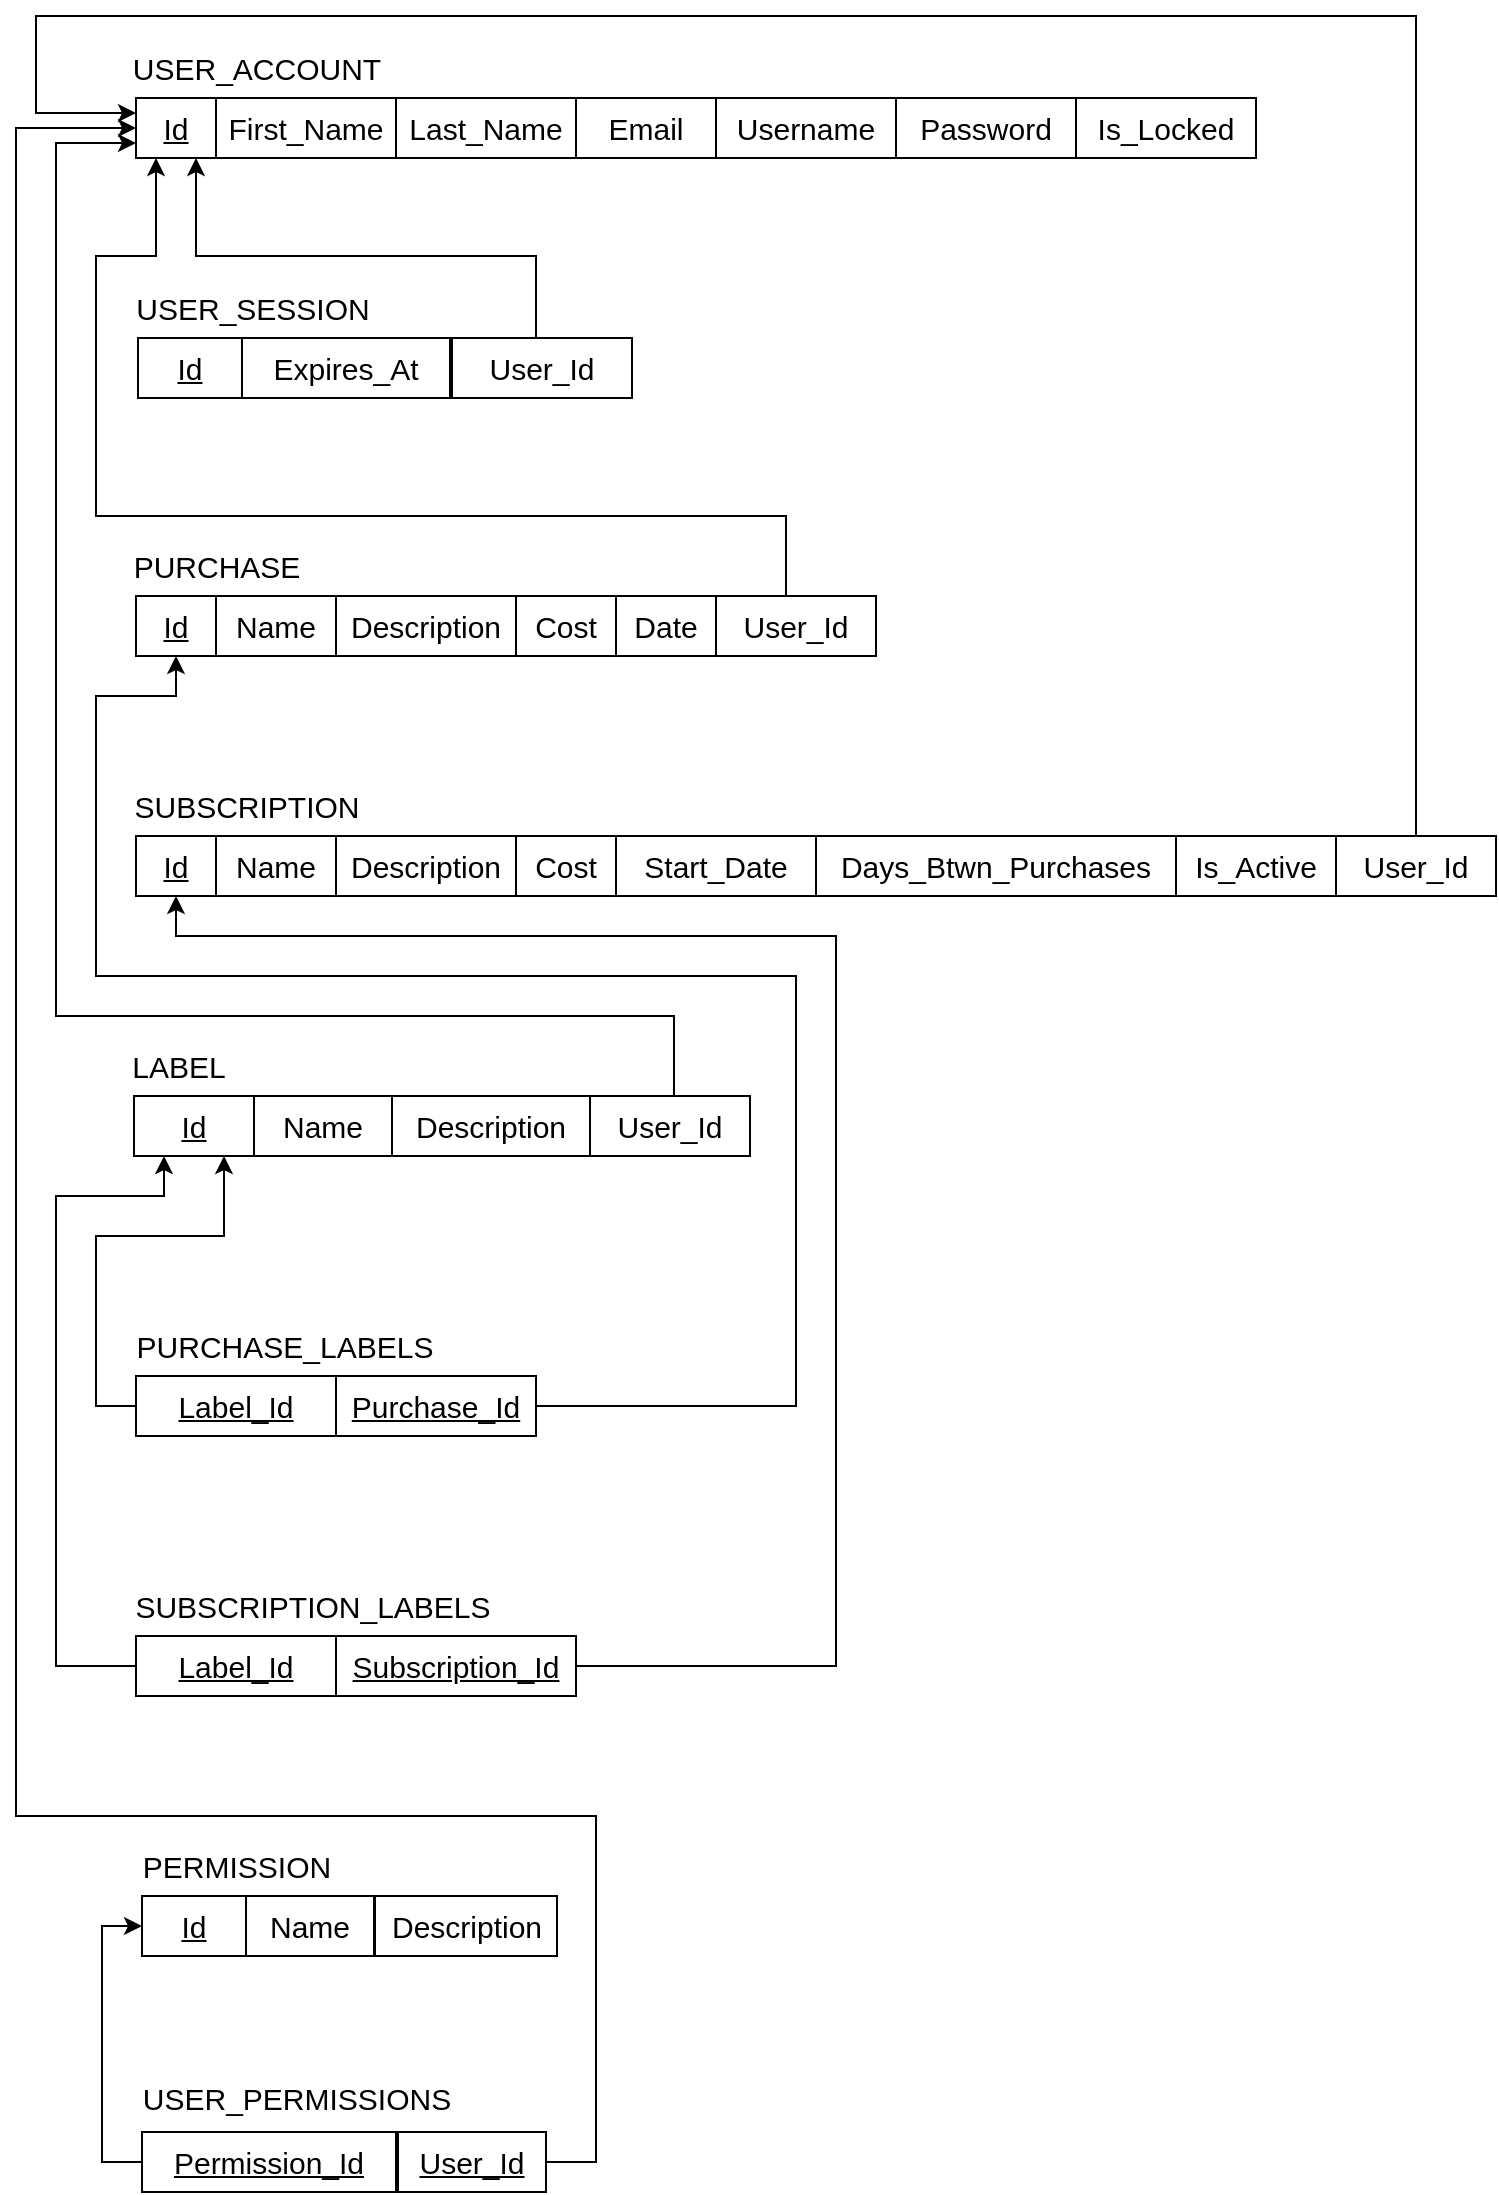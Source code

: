 <mxfile version="24.3.1" type="device">
  <diagram name="Page-1" id="kqHMZfuuE0xXcqHqCBbC">
    <mxGraphModel dx="1364" dy="1859" grid="1" gridSize="10" guides="1" tooltips="1" connect="1" arrows="1" fold="1" page="1" pageScale="1" pageWidth="850" pageHeight="1100" math="0" shadow="0">
      <root>
        <mxCell id="0" />
        <mxCell id="1" parent="0" />
        <mxCell id="nylxycaKdVDgag3TmVcl-1" value="&lt;font style=&quot;font-size: 15px;&quot;&gt;USER_ACCOUNT&lt;/font&gt;" style="text;html=1;align=center;verticalAlign=middle;resizable=0;points=[];autosize=1;strokeColor=none;fillColor=none;" parent="1" vertex="1">
          <mxGeometry x="355" y="1" width="150" height="30" as="geometry" />
        </mxCell>
        <mxCell id="nylxycaKdVDgag3TmVcl-2" value="&lt;font style=&quot;font-size: 15px;&quot;&gt;&lt;u&gt;Id&lt;/u&gt;&lt;/font&gt;" style="rounded=0;whiteSpace=wrap;html=1;" parent="1" vertex="1">
          <mxGeometry x="370" y="31" width="40" height="30" as="geometry" />
        </mxCell>
        <mxCell id="nylxycaKdVDgag3TmVcl-3" value="&lt;font style=&quot;font-size: 15px;&quot;&gt;First_Name&lt;/font&gt;" style="rounded=0;whiteSpace=wrap;html=1;" parent="1" vertex="1">
          <mxGeometry x="410" y="31" width="90" height="30" as="geometry" />
        </mxCell>
        <mxCell id="nylxycaKdVDgag3TmVcl-4" value="&lt;font style=&quot;font-size: 15px;&quot;&gt;Last_Name&lt;/font&gt;" style="rounded=0;whiteSpace=wrap;html=1;" parent="1" vertex="1">
          <mxGeometry x="500" y="31" width="90" height="30" as="geometry" />
        </mxCell>
        <mxCell id="nylxycaKdVDgag3TmVcl-5" value="&lt;font style=&quot;font-size: 15px;&quot;&gt;Username&lt;/font&gt;" style="rounded=0;whiteSpace=wrap;html=1;" parent="1" vertex="1">
          <mxGeometry x="660" y="31" width="90" height="30" as="geometry" />
        </mxCell>
        <mxCell id="nylxycaKdVDgag3TmVcl-6" value="&lt;font style=&quot;font-size: 15px;&quot;&gt;Password&lt;/font&gt;" style="rounded=0;whiteSpace=wrap;html=1;" parent="1" vertex="1">
          <mxGeometry x="750" y="31" width="90" height="30" as="geometry" />
        </mxCell>
        <mxCell id="nylxycaKdVDgag3TmVcl-7" value="&lt;font style=&quot;font-size: 15px;&quot;&gt;PURCHASE&lt;/font&gt;" style="text;html=1;align=center;verticalAlign=middle;resizable=0;points=[];autosize=1;strokeColor=none;fillColor=none;" parent="1" vertex="1">
          <mxGeometry x="355" y="250" width="110" height="30" as="geometry" />
        </mxCell>
        <mxCell id="nylxycaKdVDgag3TmVcl-8" value="&lt;font style=&quot;font-size: 15px;&quot;&gt;SUBSCRIPTION&lt;/font&gt;" style="text;html=1;align=center;verticalAlign=middle;resizable=0;points=[];autosize=1;strokeColor=none;fillColor=none;" parent="1" vertex="1">
          <mxGeometry x="355" y="370" width="140" height="30" as="geometry" />
        </mxCell>
        <mxCell id="nylxycaKdVDgag3TmVcl-9" value="&lt;font style=&quot;font-size: 15px;&quot;&gt;LABEL&lt;/font&gt;" style="text;html=1;align=center;verticalAlign=middle;resizable=0;points=[];autosize=1;strokeColor=none;fillColor=none;" parent="1" vertex="1">
          <mxGeometry x="356" y="500" width="70" height="30" as="geometry" />
        </mxCell>
        <mxCell id="nylxycaKdVDgag3TmVcl-10" value="&lt;font style=&quot;font-size: 15px;&quot;&gt;&lt;u&gt;Id&lt;/u&gt;&lt;/font&gt;" style="rounded=0;whiteSpace=wrap;html=1;" parent="1" vertex="1">
          <mxGeometry x="370" y="280" width="40" height="30" as="geometry" />
        </mxCell>
        <mxCell id="nylxycaKdVDgag3TmVcl-11" value="&lt;font style=&quot;font-size: 15px;&quot;&gt;Name&lt;/font&gt;" style="rounded=0;whiteSpace=wrap;html=1;" parent="1" vertex="1">
          <mxGeometry x="410" y="280" width="60" height="30" as="geometry" />
        </mxCell>
        <mxCell id="nylxycaKdVDgag3TmVcl-12" value="&lt;font style=&quot;font-size: 15px;&quot;&gt;Description&lt;/font&gt;" style="rounded=0;whiteSpace=wrap;html=1;" parent="1" vertex="1">
          <mxGeometry x="470" y="280" width="90" height="30" as="geometry" />
        </mxCell>
        <mxCell id="nylxycaKdVDgag3TmVcl-13" value="&lt;font style=&quot;font-size: 15px;&quot;&gt;Cost&lt;/font&gt;" style="rounded=0;whiteSpace=wrap;html=1;" parent="1" vertex="1">
          <mxGeometry x="560" y="280" width="50" height="30" as="geometry" />
        </mxCell>
        <mxCell id="nylxycaKdVDgag3TmVcl-14" value="&lt;font style=&quot;font-size: 15px;&quot;&gt;Date&lt;/font&gt;" style="rounded=0;whiteSpace=wrap;html=1;" parent="1" vertex="1">
          <mxGeometry x="610" y="280" width="50" height="30" as="geometry" />
        </mxCell>
        <mxCell id="nylxycaKdVDgag3TmVcl-15" value="&lt;font style=&quot;font-size: 15px;&quot;&gt;&lt;u&gt;Id&lt;/u&gt;&lt;/font&gt;" style="rounded=0;whiteSpace=wrap;html=1;" parent="1" vertex="1">
          <mxGeometry x="369" y="530" width="60" height="30" as="geometry" />
        </mxCell>
        <mxCell id="nylxycaKdVDgag3TmVcl-17" value="&lt;font style=&quot;font-size: 15px;&quot;&gt;Name&lt;/font&gt;" style="rounded=0;whiteSpace=wrap;html=1;" parent="1" vertex="1">
          <mxGeometry x="429" y="530" width="69" height="30" as="geometry" />
        </mxCell>
        <mxCell id="nylxycaKdVDgag3TmVcl-18" value="&lt;font style=&quot;font-size: 15px;&quot;&gt;&lt;u&gt;Id&lt;/u&gt;&lt;/font&gt;" style="rounded=0;whiteSpace=wrap;html=1;" parent="1" vertex="1">
          <mxGeometry x="370" y="400" width="40" height="30" as="geometry" />
        </mxCell>
        <mxCell id="nylxycaKdVDgag3TmVcl-19" value="&lt;font style=&quot;font-size: 15px;&quot;&gt;Name&lt;/font&gt;" style="rounded=0;whiteSpace=wrap;html=1;" parent="1" vertex="1">
          <mxGeometry x="410" y="400" width="60" height="30" as="geometry" />
        </mxCell>
        <mxCell id="nylxycaKdVDgag3TmVcl-20" value="&lt;font style=&quot;font-size: 15px;&quot;&gt;Description&lt;/font&gt;" style="rounded=0;whiteSpace=wrap;html=1;" parent="1" vertex="1">
          <mxGeometry x="470" y="400" width="90" height="30" as="geometry" />
        </mxCell>
        <mxCell id="nylxycaKdVDgag3TmVcl-21" value="&lt;font style=&quot;font-size: 15px;&quot;&gt;Cost&lt;/font&gt;" style="rounded=0;whiteSpace=wrap;html=1;" parent="1" vertex="1">
          <mxGeometry x="560" y="400" width="50" height="30" as="geometry" />
        </mxCell>
        <mxCell id="nylxycaKdVDgag3TmVcl-22" value="&lt;font style=&quot;font-size: 15px;&quot;&gt;Start_Date&lt;/font&gt;" style="rounded=0;whiteSpace=wrap;html=1;" parent="1" vertex="1">
          <mxGeometry x="610" y="400" width="100" height="30" as="geometry" />
        </mxCell>
        <mxCell id="nylxycaKdVDgag3TmVcl-23" value="&lt;font style=&quot;font-size: 15px;&quot;&gt;Days_Btwn_Purchases&lt;/font&gt;" style="rounded=0;whiteSpace=wrap;html=1;" parent="1" vertex="1">
          <mxGeometry x="710" y="400" width="180" height="30" as="geometry" />
        </mxCell>
        <mxCell id="nylxycaKdVDgag3TmVcl-24" value="&lt;font style=&quot;font-size: 15px;&quot;&gt;Is_Active&lt;/font&gt;" style="rounded=0;whiteSpace=wrap;html=1;" parent="1" vertex="1">
          <mxGeometry x="890" y="400" width="80" height="30" as="geometry" />
        </mxCell>
        <mxCell id="nylxycaKdVDgag3TmVcl-27" style="edgeStyle=orthogonalEdgeStyle;rounded=0;orthogonalLoop=1;jettySize=auto;html=1;entryX=0;entryY=0.25;entryDx=0;entryDy=0;" parent="1" source="nylxycaKdVDgag3TmVcl-26" target="nylxycaKdVDgag3TmVcl-2" edge="1">
          <mxGeometry relative="1" as="geometry">
            <Array as="points">
              <mxPoint x="1010" y="-10" />
              <mxPoint x="320" y="-10" />
              <mxPoint x="320" y="39" />
            </Array>
            <mxPoint x="280" y="180" as="targetPoint" />
          </mxGeometry>
        </mxCell>
        <mxCell id="nylxycaKdVDgag3TmVcl-26" value="&lt;span style=&quot;font-size: 15px;&quot;&gt;User_Id&lt;/span&gt;" style="rounded=0;whiteSpace=wrap;html=1;" parent="1" vertex="1">
          <mxGeometry x="970" y="400" width="80" height="30" as="geometry" />
        </mxCell>
        <mxCell id="nylxycaKdVDgag3TmVcl-29" style="edgeStyle=orthogonalEdgeStyle;rounded=0;orthogonalLoop=1;jettySize=auto;html=1;entryX=0.25;entryY=1;entryDx=0;entryDy=0;" parent="1" source="nylxycaKdVDgag3TmVcl-28" target="nylxycaKdVDgag3TmVcl-2" edge="1">
          <mxGeometry relative="1" as="geometry">
            <Array as="points">
              <mxPoint x="695" y="240" />
              <mxPoint x="350" y="240" />
              <mxPoint x="350" y="110" />
              <mxPoint x="380" y="110" />
            </Array>
            <mxPoint x="140" y="170" as="targetPoint" />
          </mxGeometry>
        </mxCell>
        <mxCell id="nylxycaKdVDgag3TmVcl-28" value="&lt;font style=&quot;font-size: 15px;&quot;&gt;User_Id&lt;/font&gt;" style="rounded=0;whiteSpace=wrap;html=1;" parent="1" vertex="1">
          <mxGeometry x="660" y="280" width="80" height="30" as="geometry" />
        </mxCell>
        <mxCell id="dD6gyU4jowULJm8gkE_H-1" style="edgeStyle=orthogonalEdgeStyle;rounded=0;orthogonalLoop=1;jettySize=auto;html=1;exitX=0;exitY=0.5;exitDx=0;exitDy=0;entryX=0.75;entryY=1;entryDx=0;entryDy=0;" parent="1" source="nylxycaKdVDgag3TmVcl-32" target="nylxycaKdVDgag3TmVcl-15" edge="1">
          <mxGeometry relative="1" as="geometry">
            <Array as="points">
              <mxPoint x="350" y="685" />
              <mxPoint x="350" y="600" />
              <mxPoint x="414" y="600" />
            </Array>
          </mxGeometry>
        </mxCell>
        <mxCell id="nylxycaKdVDgag3TmVcl-30" value="&lt;span style=&quot;font-size: 15px;&quot;&gt;PURCHASE_LABELS&lt;/span&gt;" style="text;html=1;align=center;verticalAlign=middle;resizable=0;points=[];autosize=1;strokeColor=none;fillColor=none;" parent="1" vertex="1">
          <mxGeometry x="359" y="640" width="170" height="30" as="geometry" />
        </mxCell>
        <mxCell id="nylxycaKdVDgag3TmVcl-31" value="&lt;span style=&quot;font-size: 15px;&quot;&gt;SUBSCRIPTION_LABELS&lt;/span&gt;" style="text;html=1;align=center;verticalAlign=middle;resizable=0;points=[];autosize=1;strokeColor=none;fillColor=none;" parent="1" vertex="1">
          <mxGeometry x="358" y="770" width="200" height="30" as="geometry" />
        </mxCell>
        <mxCell id="nylxycaKdVDgag3TmVcl-32" value="&lt;font style=&quot;font-size: 15px;&quot;&gt;&lt;u&gt;Label_Id&lt;/u&gt;&lt;/font&gt;" style="rounded=0;whiteSpace=wrap;html=1;" parent="1" vertex="1">
          <mxGeometry x="370" y="670" width="100" height="30" as="geometry" />
        </mxCell>
        <mxCell id="nylxycaKdVDgag3TmVcl-38" style="edgeStyle=orthogonalEdgeStyle;rounded=0;orthogonalLoop=1;jettySize=auto;html=1;entryX=0.5;entryY=1;entryDx=0;entryDy=0;exitX=1;exitY=0.5;exitDx=0;exitDy=0;" parent="1" source="nylxycaKdVDgag3TmVcl-33" target="nylxycaKdVDgag3TmVcl-10" edge="1">
          <mxGeometry relative="1" as="geometry">
            <Array as="points">
              <mxPoint x="700" y="685" />
              <mxPoint x="700" y="470" />
              <mxPoint x="350" y="470" />
              <mxPoint x="350" y="330" />
              <mxPoint x="390" y="330" />
            </Array>
          </mxGeometry>
        </mxCell>
        <mxCell id="nylxycaKdVDgag3TmVcl-33" value="&lt;span style=&quot;font-size: 15px;&quot;&gt;&lt;u&gt;Purchase_Id&lt;/u&gt;&lt;/span&gt;" style="rounded=0;whiteSpace=wrap;html=1;" parent="1" vertex="1">
          <mxGeometry x="470" y="670" width="100" height="30" as="geometry" />
        </mxCell>
        <mxCell id="dD6gyU4jowULJm8gkE_H-2" style="edgeStyle=orthogonalEdgeStyle;rounded=0;orthogonalLoop=1;jettySize=auto;html=1;entryX=0.25;entryY=1;entryDx=0;entryDy=0;" parent="1" source="nylxycaKdVDgag3TmVcl-34" target="nylxycaKdVDgag3TmVcl-15" edge="1">
          <mxGeometry relative="1" as="geometry">
            <Array as="points">
              <mxPoint x="330" y="815" />
              <mxPoint x="330" y="580" />
              <mxPoint x="384" y="580" />
            </Array>
          </mxGeometry>
        </mxCell>
        <mxCell id="nylxycaKdVDgag3TmVcl-34" value="&lt;font style=&quot;font-size: 15px;&quot;&gt;&lt;u&gt;Label_Id&lt;/u&gt;&lt;/font&gt;" style="rounded=0;whiteSpace=wrap;html=1;" parent="1" vertex="1">
          <mxGeometry x="370" y="800" width="100" height="30" as="geometry" />
        </mxCell>
        <mxCell id="nylxycaKdVDgag3TmVcl-39" style="edgeStyle=orthogonalEdgeStyle;rounded=0;orthogonalLoop=1;jettySize=auto;html=1;entryX=0.5;entryY=1;entryDx=0;entryDy=0;" parent="1" source="nylxycaKdVDgag3TmVcl-35" target="nylxycaKdVDgag3TmVcl-18" edge="1">
          <mxGeometry relative="1" as="geometry">
            <Array as="points">
              <mxPoint x="720" y="815" />
              <mxPoint x="720" y="450" />
              <mxPoint x="390" y="450" />
            </Array>
          </mxGeometry>
        </mxCell>
        <mxCell id="nylxycaKdVDgag3TmVcl-35" value="&lt;font style=&quot;font-size: 15px;&quot;&gt;&lt;u&gt;Subscription_Id&lt;/u&gt;&lt;/font&gt;" style="rounded=0;whiteSpace=wrap;html=1;" parent="1" vertex="1">
          <mxGeometry x="470" y="800" width="120" height="30" as="geometry" />
        </mxCell>
        <mxCell id="InWCFX0hxfMqQEda26e6-1" value="&lt;font style=&quot;font-size: 15px;&quot;&gt;Description&lt;/font&gt;" style="rounded=0;whiteSpace=wrap;html=1;" parent="1" vertex="1">
          <mxGeometry x="498" y="530" width="99" height="30" as="geometry" />
        </mxCell>
        <mxCell id="InWCFX0hxfMqQEda26e6-3" style="edgeStyle=orthogonalEdgeStyle;rounded=0;orthogonalLoop=1;jettySize=auto;html=1;entryX=0;entryY=0.75;entryDx=0;entryDy=0;" parent="1" source="InWCFX0hxfMqQEda26e6-2" target="nylxycaKdVDgag3TmVcl-2" edge="1">
          <mxGeometry relative="1" as="geometry">
            <Array as="points">
              <mxPoint x="639" y="490" />
              <mxPoint x="330" y="490" />
              <mxPoint x="330" y="54" />
            </Array>
            <mxPoint x="330" y="70" as="targetPoint" />
          </mxGeometry>
        </mxCell>
        <mxCell id="InWCFX0hxfMqQEda26e6-2" value="&lt;font style=&quot;font-size: 15px;&quot;&gt;User_Id&lt;/font&gt;" style="rounded=0;whiteSpace=wrap;html=1;" parent="1" vertex="1">
          <mxGeometry x="597" y="530" width="80" height="30" as="geometry" />
        </mxCell>
        <mxCell id="InWCFX0hxfMqQEda26e6-4" value="&lt;font style=&quot;font-size: 15px;&quot;&gt;Email&lt;/font&gt;" style="rounded=0;whiteSpace=wrap;html=1;" parent="1" vertex="1">
          <mxGeometry x="590" y="31" width="70" height="30" as="geometry" />
        </mxCell>
        <mxCell id="c5QupsHV5Zfeoi0BTcWX-4" value="&lt;span style=&quot;font-size: 15px;&quot;&gt;USER_SESSION&lt;/span&gt;" style="text;html=1;align=center;verticalAlign=middle;resizable=0;points=[];autosize=1;strokeColor=none;fillColor=none;" vertex="1" parent="1">
          <mxGeometry x="358" y="121" width="140" height="30" as="geometry" />
        </mxCell>
        <mxCell id="c5QupsHV5Zfeoi0BTcWX-5" value="&lt;span style=&quot;font-size: 15px;&quot;&gt;PERMISSION&lt;/span&gt;" style="text;html=1;align=center;verticalAlign=middle;resizable=0;points=[];autosize=1;strokeColor=none;fillColor=none;" vertex="1" parent="1">
          <mxGeometry x="360" y="900" width="120" height="30" as="geometry" />
        </mxCell>
        <mxCell id="c5QupsHV5Zfeoi0BTcWX-6" value="&lt;span style=&quot;font-size: 15px;&quot;&gt;USER_PERMISSIONS&lt;/span&gt;" style="text;html=1;align=center;verticalAlign=middle;resizable=0;points=[];autosize=1;strokeColor=none;fillColor=none;" vertex="1" parent="1">
          <mxGeometry x="360" y="1016" width="180" height="30" as="geometry" />
        </mxCell>
        <mxCell id="c5QupsHV5Zfeoi0BTcWX-7" value="&lt;font style=&quot;font-size: 15px;&quot;&gt;&lt;u&gt;Id&lt;/u&gt;&lt;/font&gt;" style="rounded=0;whiteSpace=wrap;html=1;" vertex="1" parent="1">
          <mxGeometry x="371" y="151" width="52" height="30" as="geometry" />
        </mxCell>
        <mxCell id="c5QupsHV5Zfeoi0BTcWX-8" value="&lt;font style=&quot;font-size: 15px;&quot;&gt;Expires_At&lt;/font&gt;" style="rounded=0;whiteSpace=wrap;html=1;" vertex="1" parent="1">
          <mxGeometry x="423" y="151" width="104" height="30" as="geometry" />
        </mxCell>
        <mxCell id="c5QupsHV5Zfeoi0BTcWX-13" style="edgeStyle=orthogonalEdgeStyle;rounded=0;orthogonalLoop=1;jettySize=auto;html=1;entryX=0.75;entryY=1;entryDx=0;entryDy=0;" edge="1" parent="1" source="c5QupsHV5Zfeoi0BTcWX-9" target="nylxycaKdVDgag3TmVcl-2">
          <mxGeometry relative="1" as="geometry">
            <mxPoint x="520" y="80" as="targetPoint" />
            <Array as="points">
              <mxPoint x="570" y="110" />
              <mxPoint x="400" y="110" />
            </Array>
          </mxGeometry>
        </mxCell>
        <mxCell id="c5QupsHV5Zfeoi0BTcWX-9" value="&lt;font style=&quot;font-size: 15px;&quot;&gt;User_Id&lt;/font&gt;" style="rounded=0;whiteSpace=wrap;html=1;" vertex="1" parent="1">
          <mxGeometry x="528" y="151" width="90" height="30" as="geometry" />
        </mxCell>
        <mxCell id="c5QupsHV5Zfeoi0BTcWX-10" value="&lt;font style=&quot;font-size: 15px;&quot;&gt;&lt;u&gt;Id&lt;/u&gt;&lt;/font&gt;" style="rounded=0;whiteSpace=wrap;html=1;" vertex="1" parent="1">
          <mxGeometry x="373" y="930" width="52" height="30" as="geometry" />
        </mxCell>
        <mxCell id="c5QupsHV5Zfeoi0BTcWX-11" value="&lt;font style=&quot;font-size: 15px;&quot;&gt;Name&lt;/font&gt;" style="rounded=0;whiteSpace=wrap;html=1;" vertex="1" parent="1">
          <mxGeometry x="425" y="930" width="64" height="30" as="geometry" />
        </mxCell>
        <mxCell id="c5QupsHV5Zfeoi0BTcWX-17" style="edgeStyle=orthogonalEdgeStyle;rounded=0;orthogonalLoop=1;jettySize=auto;html=1;entryX=0;entryY=0.5;entryDx=0;entryDy=0;" edge="1" parent="1" source="c5QupsHV5Zfeoi0BTcWX-15" target="c5QupsHV5Zfeoi0BTcWX-10">
          <mxGeometry relative="1" as="geometry">
            <Array as="points">
              <mxPoint x="353" y="1063" />
              <mxPoint x="353" y="945" />
            </Array>
          </mxGeometry>
        </mxCell>
        <mxCell id="c5QupsHV5Zfeoi0BTcWX-15" value="&lt;font style=&quot;font-size: 15px;&quot;&gt;&lt;u&gt;Permission_Id&lt;/u&gt;&lt;/font&gt;" style="rounded=0;whiteSpace=wrap;html=1;" vertex="1" parent="1">
          <mxGeometry x="373" y="1048" width="127" height="30" as="geometry" />
        </mxCell>
        <mxCell id="c5QupsHV5Zfeoi0BTcWX-18" style="edgeStyle=orthogonalEdgeStyle;rounded=0;orthogonalLoop=1;jettySize=auto;html=1;entryX=0;entryY=0.5;entryDx=0;entryDy=0;" edge="1" parent="1" source="c5QupsHV5Zfeoi0BTcWX-16" target="nylxycaKdVDgag3TmVcl-2">
          <mxGeometry relative="1" as="geometry">
            <mxPoint x="290" y="30" as="targetPoint" />
            <Array as="points">
              <mxPoint x="600" y="1063" />
              <mxPoint x="600" y="890" />
              <mxPoint x="310" y="890" />
              <mxPoint x="310" y="46" />
            </Array>
          </mxGeometry>
        </mxCell>
        <mxCell id="c5QupsHV5Zfeoi0BTcWX-16" value="&lt;font style=&quot;font-size: 15px;&quot;&gt;&lt;u&gt;User_Id&lt;/u&gt;&lt;/font&gt;" style="rounded=0;whiteSpace=wrap;html=1;" vertex="1" parent="1">
          <mxGeometry x="501" y="1048" width="74" height="30" as="geometry" />
        </mxCell>
        <mxCell id="c5QupsHV5Zfeoi0BTcWX-19" value="&lt;font style=&quot;font-size: 15px;&quot;&gt;Description&lt;/font&gt;" style="rounded=0;whiteSpace=wrap;html=1;" vertex="1" parent="1">
          <mxGeometry x="489.5" y="930" width="91" height="30" as="geometry" />
        </mxCell>
        <mxCell id="c5QupsHV5Zfeoi0BTcWX-22" value="&lt;font style=&quot;font-size: 15px;&quot;&gt;Is_Locked&lt;/font&gt;" style="rounded=0;whiteSpace=wrap;html=1;" vertex="1" parent="1">
          <mxGeometry x="840" y="31" width="90" height="30" as="geometry" />
        </mxCell>
      </root>
    </mxGraphModel>
  </diagram>
</mxfile>
